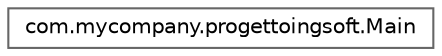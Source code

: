 digraph "Graphical Class Hierarchy"
{
 // LATEX_PDF_SIZE
  bgcolor="transparent";
  edge [fontname=Helvetica,fontsize=10,labelfontname=Helvetica,labelfontsize=10];
  node [fontname=Helvetica,fontsize=10,shape=box,height=0.2,width=0.4];
  rankdir="LR";
  Node0 [id="Node000000",label="com.mycompany.progettoingsoft.Main",height=0.2,width=0.4,color="grey40", fillcolor="white", style="filled",URL="$classcom_1_1mycompany_1_1progettoingsoft_1_1Main.html",tooltip=" "];
}
